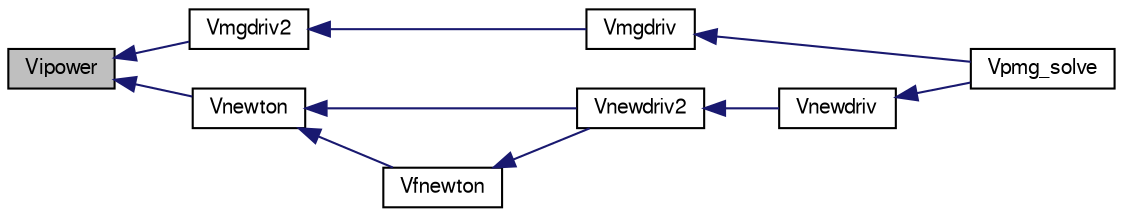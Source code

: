 digraph "Vipower"
{
  edge [fontname="FreeSans",fontsize="10",labelfontname="FreeSans",labelfontsize="10"];
  node [fontname="FreeSans",fontsize="10",shape=record];
  rankdir="LR";
  Node1 [label="Vipower",height=0.2,width=0.4,color="black", fillcolor="grey75", style="filled" fontcolor="black"];
  Node1 -> Node2 [dir="back",color="midnightblue",fontsize="10",style="solid",fontname="FreeSans"];
  Node2 [label="Vmgdriv2",height=0.2,width=0.4,color="black", fillcolor="white", style="filled",URL="$group___p_m_g_c.html#gadc0ebef4376e1de553e49c2b78fd2eee",tooltip="Solves the pde using the multi-grid method."];
  Node2 -> Node3 [dir="back",color="midnightblue",fontsize="10",style="solid",fontname="FreeSans"];
  Node3 [label="Vmgdriv",height=0.2,width=0.4,color="black", fillcolor="white", style="filled",URL="$group___p_m_g_c.html#ga67eecfd194462b66dbad001c2d04234d",tooltip="Multilevel solver driver."];
  Node3 -> Node4 [dir="back",color="midnightblue",fontsize="10",style="solid",fontname="FreeSans"];
  Node4 [label="Vpmg_solve",height=0.2,width=0.4,color="black", fillcolor="white", style="filled",URL="$group___vpmg.html#ga86a44c6ef4ada350900ef88e87428082",tooltip="Solve the PBE using PMG."];
  Node1 -> Node5 [dir="back",color="midnightblue",fontsize="10",style="solid",fontname="FreeSans"];
  Node5 [label="Vnewton",height=0.2,width=0.4,color="black", fillcolor="white", style="filled",URL="$group___p_m_g_c.html#ga218aef2ec11ca80de45a5bcfa089cd9e",tooltip="Inexact-newton-multilevel method."];
  Node5 -> Node6 [dir="back",color="midnightblue",fontsize="10",style="solid",fontname="FreeSans"];
  Node6 [label="Vnewdriv2",height=0.2,width=0.4,color="black", fillcolor="white", style="filled",URL="$group___p_m_g_c.html#ga28bb35e37a738d808269f4b8b63f4491",tooltip="Solves using Newton&#39;s Method."];
  Node6 -> Node7 [dir="back",color="midnightblue",fontsize="10",style="solid",fontname="FreeSans"];
  Node7 [label="Vnewdriv",height=0.2,width=0.4,color="black", fillcolor="white", style="filled",URL="$group___p_m_g_c.html#ga579debc5cc00c2e8e9901fa65e165a12",tooltip="Driver for the Newton Solver."];
  Node7 -> Node4 [dir="back",color="midnightblue",fontsize="10",style="solid",fontname="FreeSans"];
  Node5 -> Node8 [dir="back",color="midnightblue",fontsize="10",style="solid",fontname="FreeSans"];
  Node8 [label="Vfnewton",height=0.2,width=0.4,color="black", fillcolor="white", style="filled",URL="$group___p_m_g_c.html#gaf57dd61aeb1cc91a734b7ae494998b45",tooltip="Driver routines for the Newton method."];
  Node8 -> Node6 [dir="back",color="midnightblue",fontsize="10",style="solid",fontname="FreeSans"];
}

